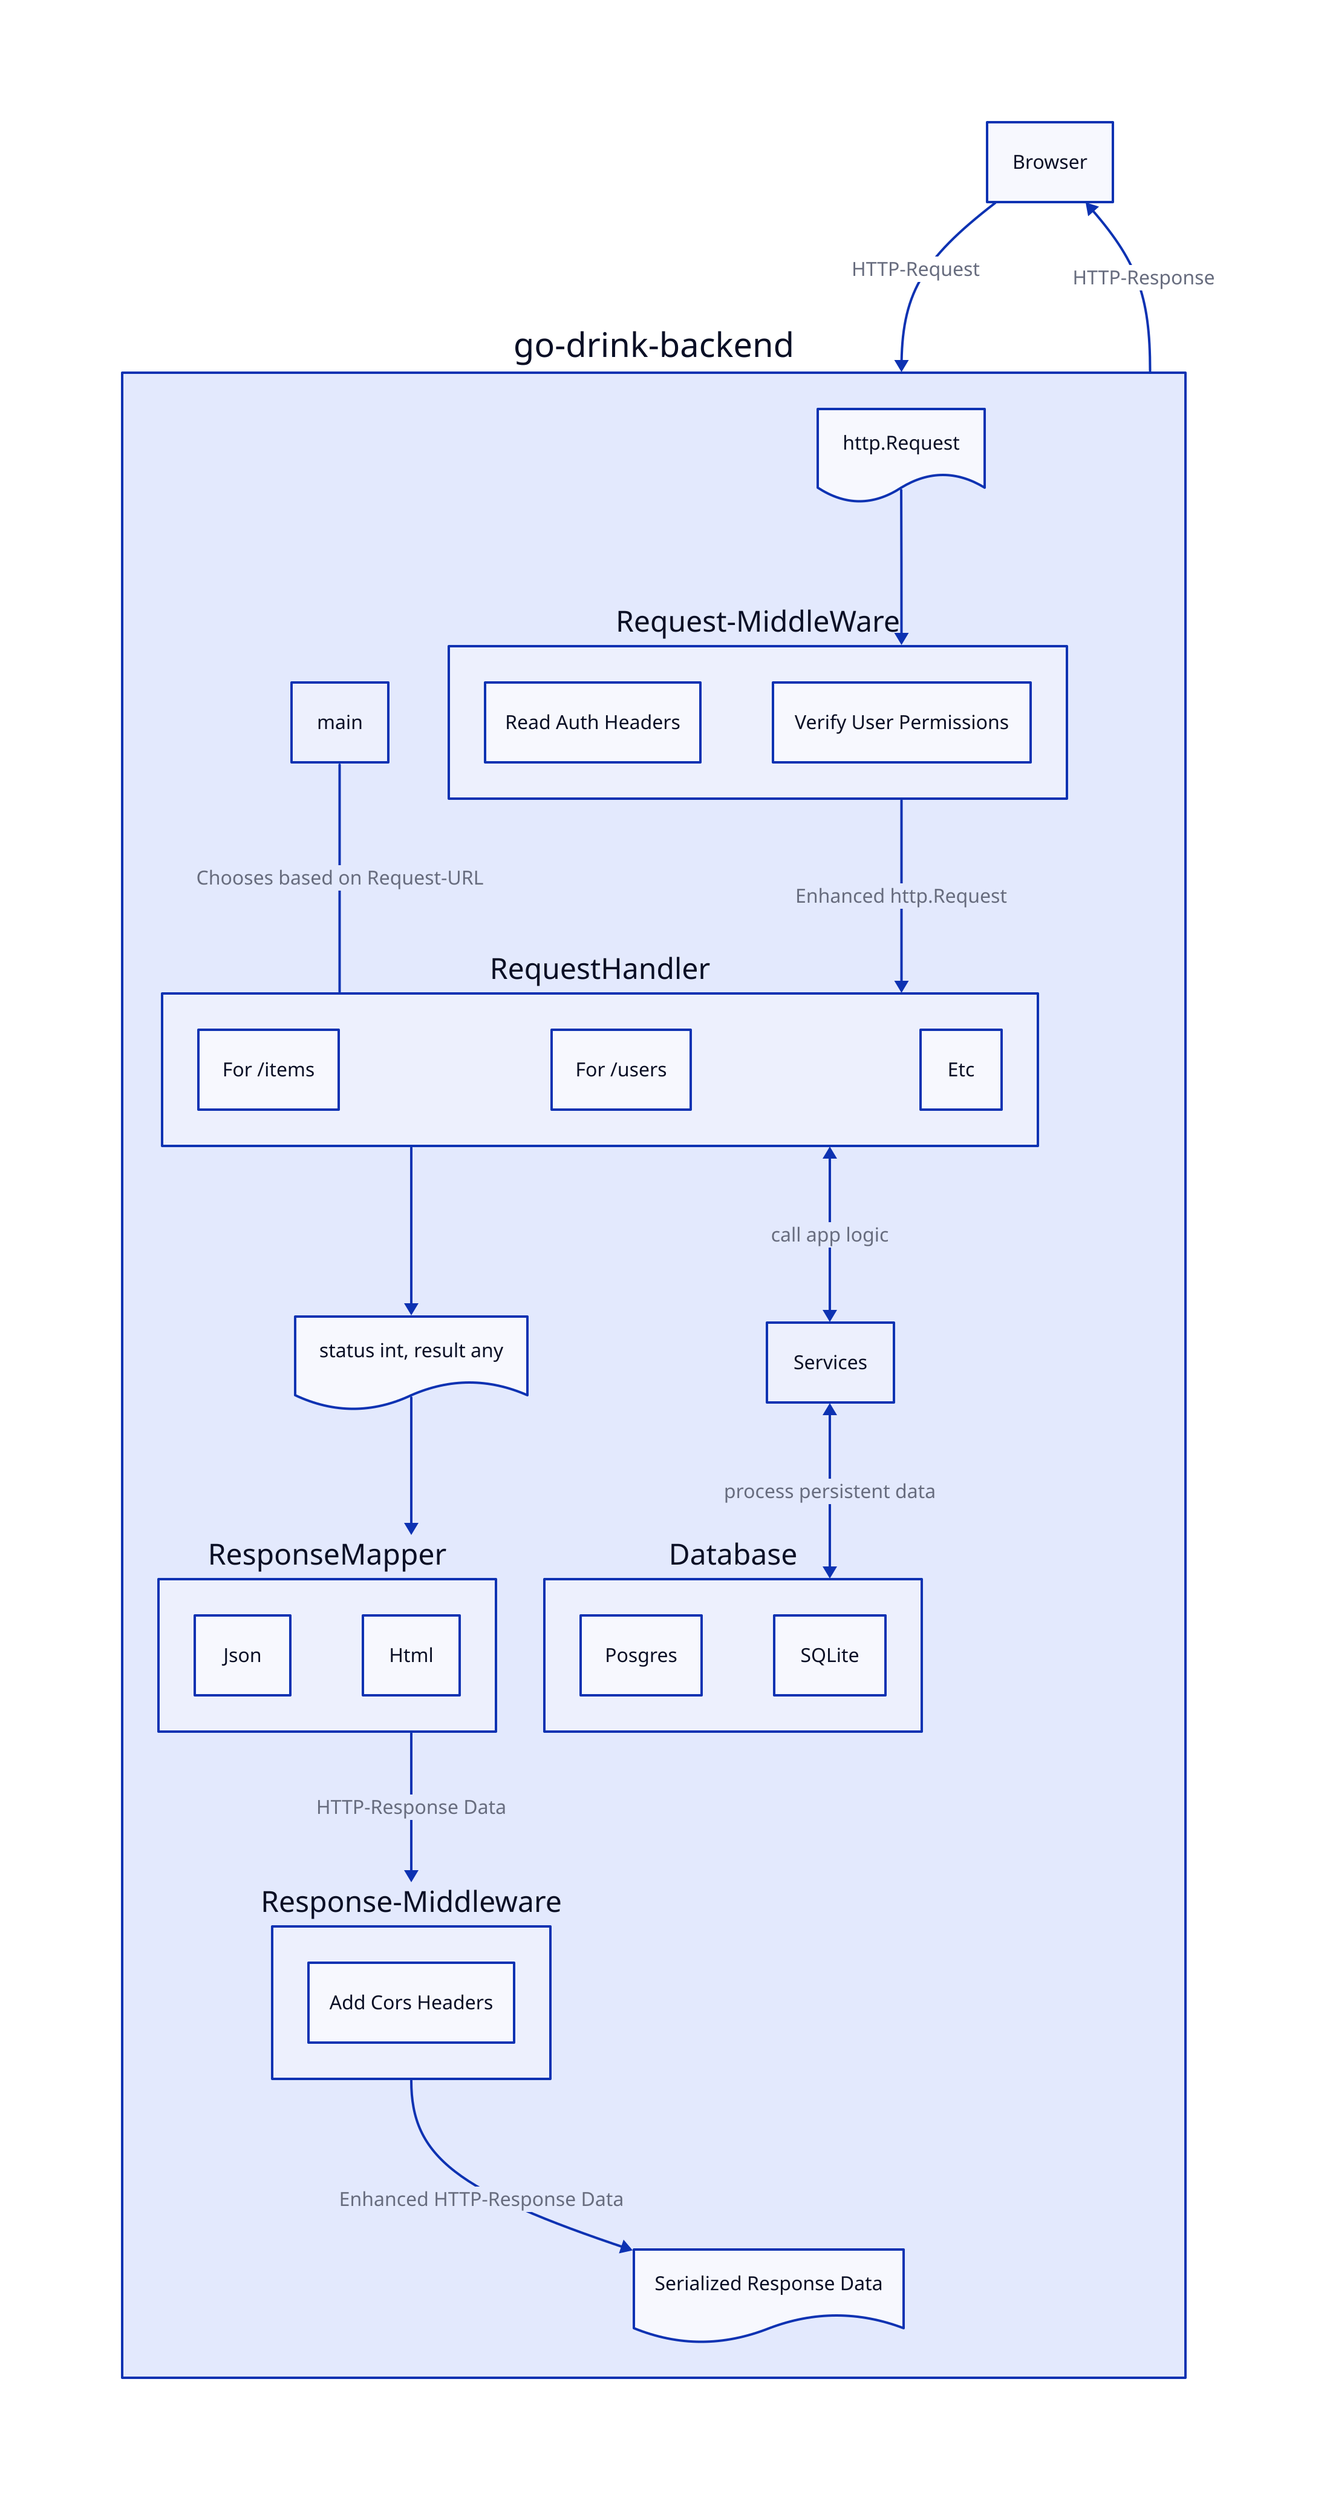 Browser --> go-drink-backend: HTTP-Request

go-drink-backend: {


  Request: http.Request {
    shape: document
  }

  Response: status int, result any {
    shape: document
  }
  
  HttpResponse: Serialized Response Data {
    shape: document
  }

  main -- RequestHandler: Chooses based on Request-URL
  RequestHandler: {
    For /items
    For /users
    Etc
  }

  ResponseMapper: {
    Json
    Html
  }

  Request-MiddleWare: {
    Read Auth Headers
    Verify User Permissions
  }

  RequestHandler <--> Services: call app logic
  Services: {
  }

  Services <--> Database: process persistent data 
  Database: {
    Posgres
    SQLite
  }

  Response-Middleware: {
    Add Cors Headers
  }


  Request --> Request-MiddleWare
  Request-MiddleWare --> RequestHandler: Enhanced http.Request
  RequestHandler --> Response 
  Response --> ResponseMapper 
  ResponseMapper --> Response-Middleware: HTTP-Response Data
  Response-Middleware --> HttpResponse: Enhanced HTTP-Response Data

}





go-drink-backend --> Browser: HTTP-Response
